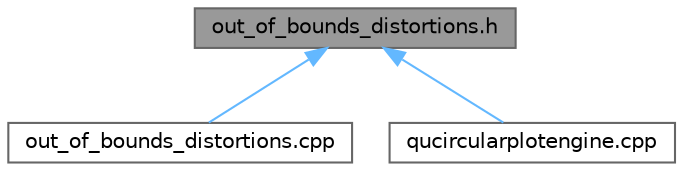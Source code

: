 digraph "out_of_bounds_distortions.h"
{
 // LATEX_PDF_SIZE
  bgcolor="transparent";
  edge [fontname=Helvetica,fontsize=10,labelfontname=Helvetica,labelfontsize=10];
  node [fontname=Helvetica,fontsize=10,shape=box,height=0.2,width=0.4];
  Node1 [label="out_of_bounds_distortions.h",height=0.2,width=0.4,color="gray40", fillcolor="grey60", style="filled", fontcolor="black",tooltip=" "];
  Node1 -> Node2 [dir="back",color="steelblue1",style="solid"];
  Node2 [label="out_of_bounds_distortions.cpp",height=0.2,width=0.4,color="grey40", fillcolor="white", style="filled",URL="$out__of__bounds__distortions_8cpp.html",tooltip=" "];
  Node1 -> Node3 [dir="back",color="steelblue1",style="solid"];
  Node3 [label="qucircularplotengine.cpp",height=0.2,width=0.4,color="grey40", fillcolor="white", style="filled",URL="$qucircularplotengine_8cpp.html",tooltip=" "];
}
